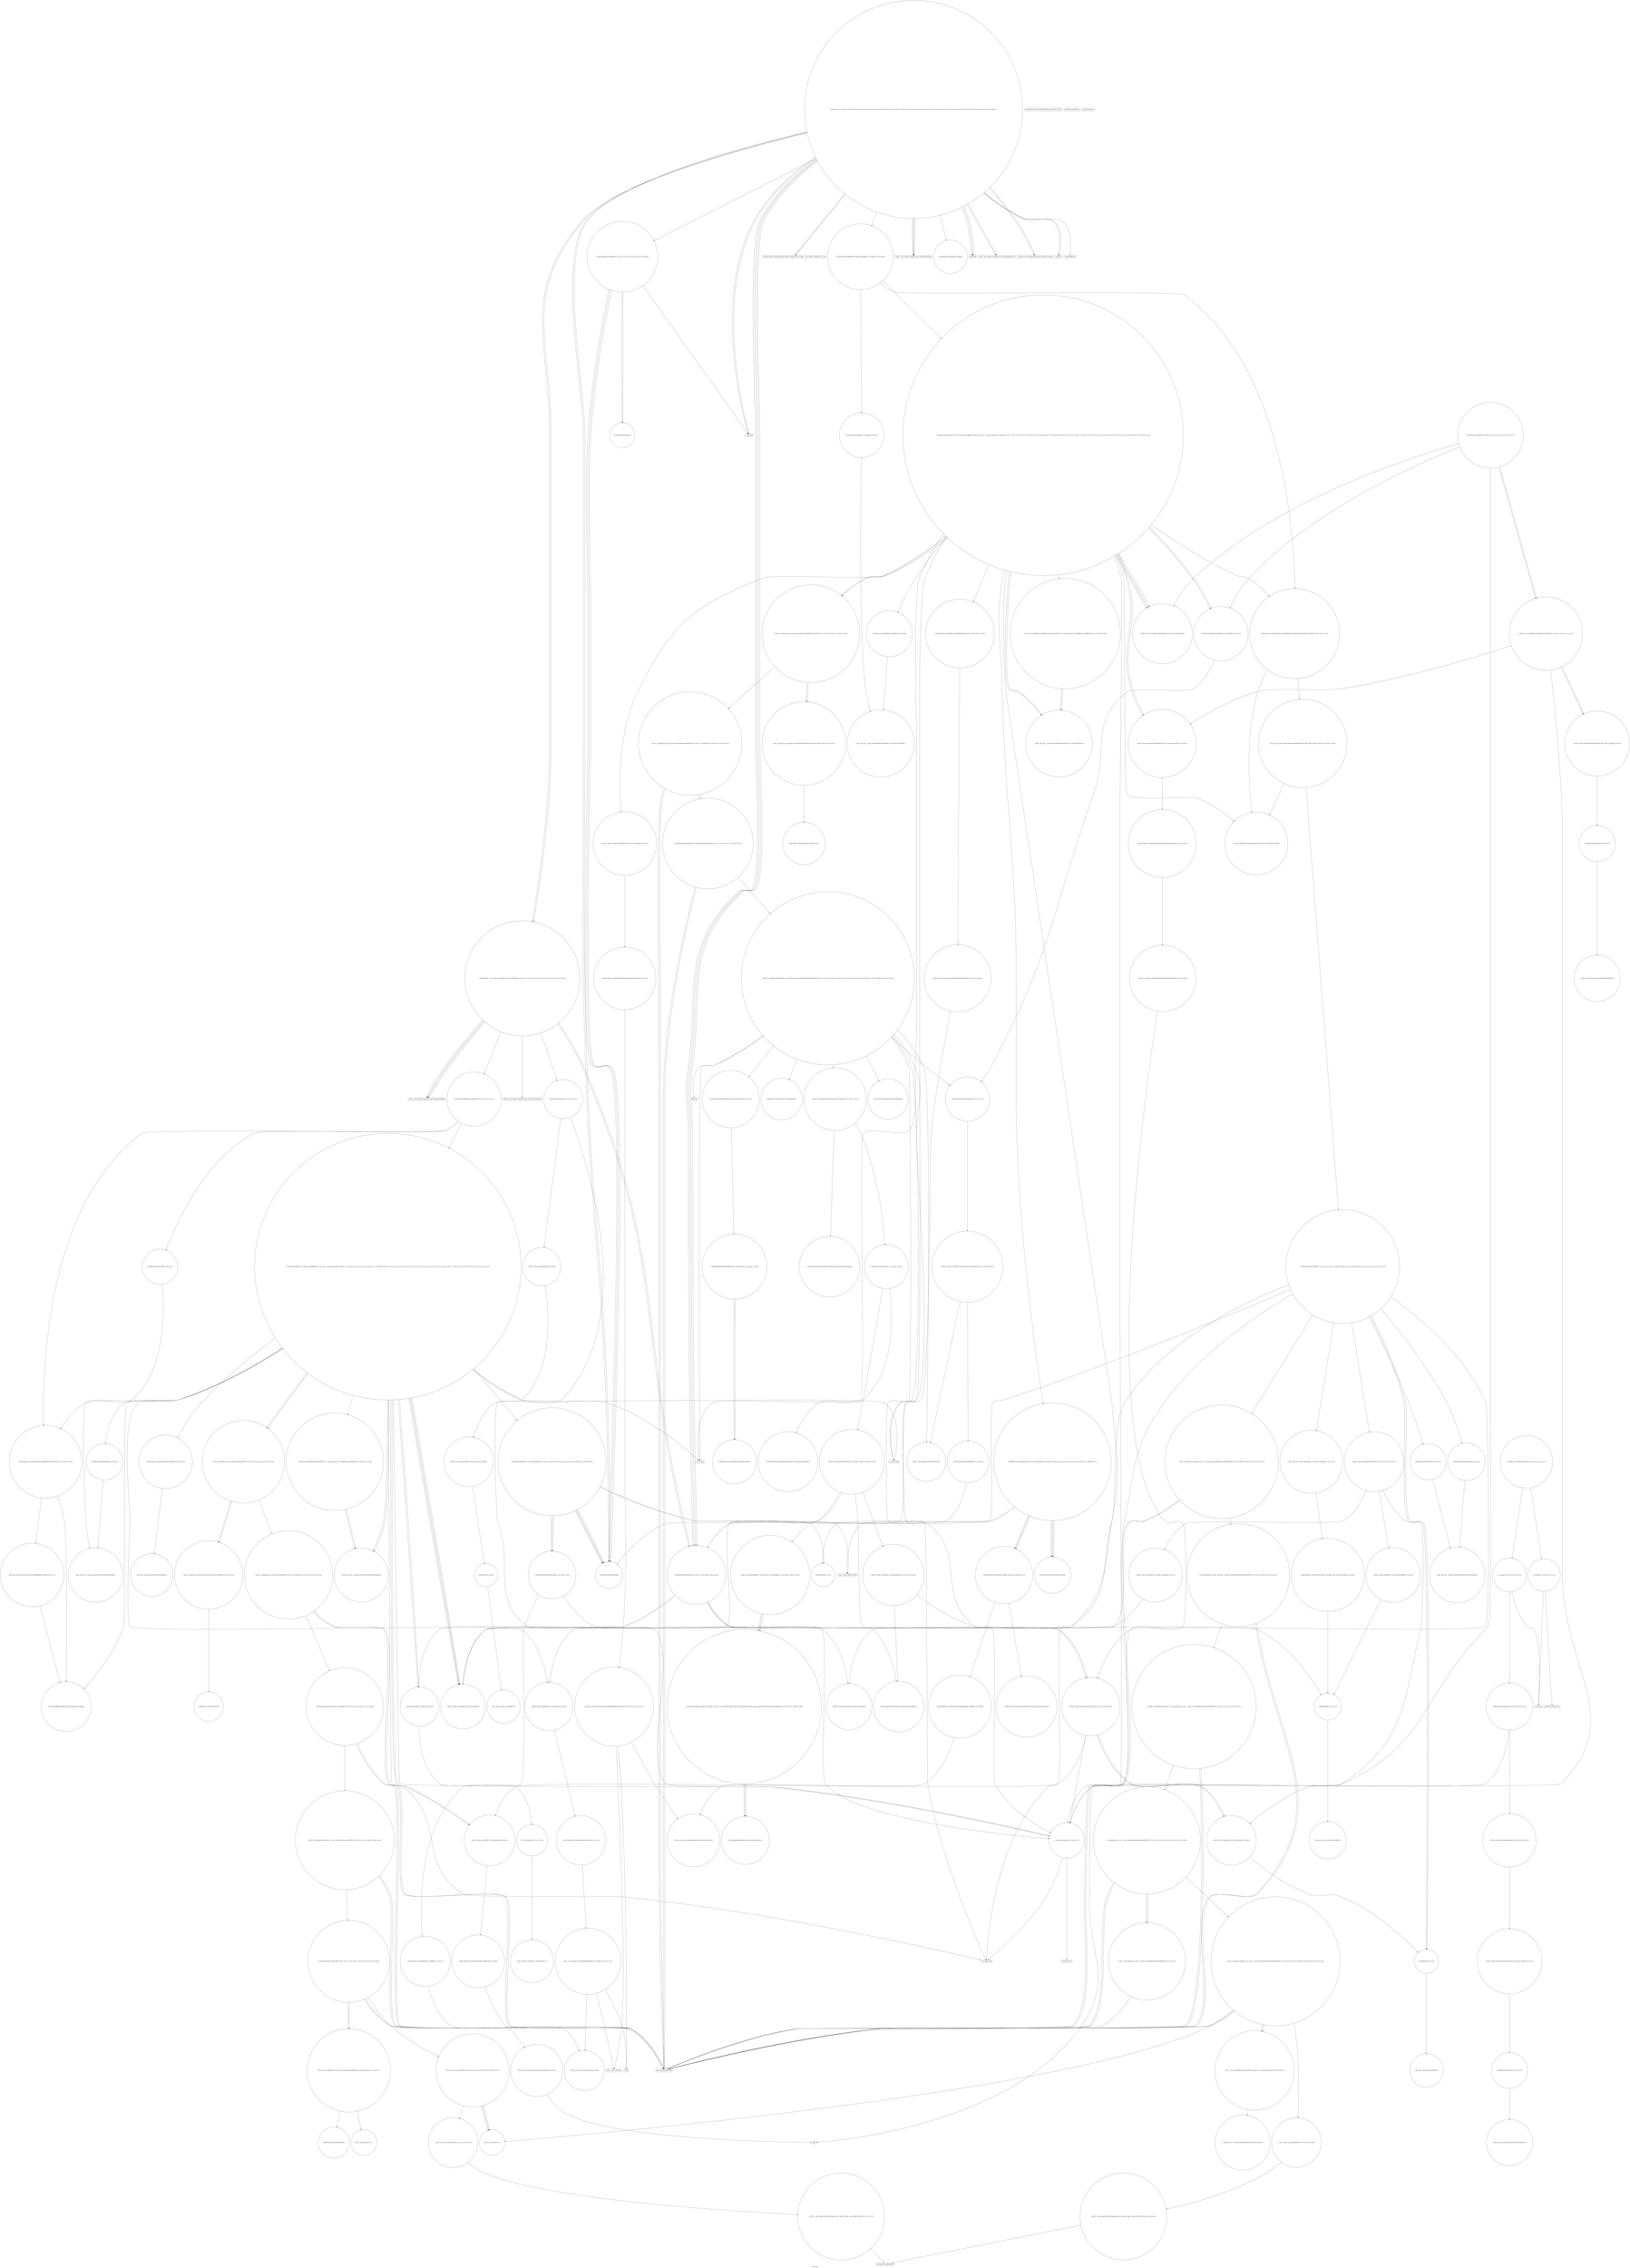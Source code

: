digraph "Call Graph" {
	label="Call Graph";

	Node0x55b1982c3dc0 [shape=record,shape=circle,label="{__cxx_global_var_init|{<s0>1|<s1>2}}"];
	Node0x55b1982c3dc0:s0 -> Node0x55b1982c3e40[color=black];
	Node0x55b1982c3dc0:s1 -> Node0x55b19861a480[color=black];
	Node0x55b19861e020 [shape=record,shape=circle,label="{_ZSt32__make_move_if_noexcept_iteratorIiSt13move_iteratorIPiEET0_PT_|{<s0>155}}"];
	Node0x55b19861e020:s0 -> Node0x55b19861be80[color=black];
	Node0x55b19861a680 [shape=record,shape=circle,label="{_Z5parseRNSt7__cxx1112basic_stringIcSt11char_traitsIcESaIcEEE|{<s0>12|<s1>13|<s2>14|<s3>15|<s4>16|<s5>17|<s6>18|<s7>19|<s8>20}}"];
	Node0x55b19861a680:s0 -> Node0x55b19861a700[color=black];
	Node0x55b19861a680:s1 -> Node0x55b19861a780[color=black];
	Node0x55b19861a680:s2 -> Node0x55b19861a800[color=black];
	Node0x55b19861a680:s3 -> Node0x55b19861a800[color=black];
	Node0x55b19861a680:s4 -> Node0x55b19861a800[color=black];
	Node0x55b19861a680:s5 -> Node0x55b19861a980[color=black];
	Node0x55b19861a680:s6 -> Node0x55b19861a800[color=black];
	Node0x55b19861a680:s7 -> Node0x55b19861a900[color=black];
	Node0x55b19861a680:s8 -> Node0x55b19861a980[color=black];
	Node0x55b19861bb80 [shape=record,shape=circle,label="{_ZSt13__copy_move_aILb1EPiS0_ET1_T0_S2_S1_|{<s0>173}}"];
	Node0x55b19861bb80:s0 -> Node0x55b19861bc80[color=black];
	Node0x55b19861aa00 [shape=record,shape=circle,label="{_Z5matchRKSt6vectorIiSaIiEES3_|{<s0>31|<s1>32|<s2>33|<s3>34|<s4>35|<s5>36}}"];
	Node0x55b19861aa00:s0 -> Node0x55b19861aa80[color=black];
	Node0x55b19861aa00:s1 -> Node0x55b19861aa80[color=black];
	Node0x55b19861aa00:s2 -> Node0x55b19861ab00[color=black];
	Node0x55b19861aa00:s3 -> Node0x55b19861aa80[color=black];
	Node0x55b19861aa00:s4 -> Node0x55b19861ab80[color=black];
	Node0x55b19861aa00:s5 -> Node0x55b19861ab80[color=black];
	Node0x55b19861bf00 [shape=record,shape=circle,label="{_ZN9__gnu_cxx13new_allocatorIiE7destroyIiEEvPT_}"];
	Node0x55b19861ad80 [shape=record,shape=Mrecord,label="{_ZStrsIcSt11char_traitsIcESaIcEERSt13basic_istreamIT_T0_ES7_RNSt7__cxx1112basic_stringIS4_S5_T1_EE}"];
	Node0x55b19861c280 [shape=record,shape=circle,label="{_ZN9__gnu_cxx14__alloc_traitsISaIiEE17_S_select_on_copyERKS1_|{<s0>214}}"];
	Node0x55b19861c280:s0 -> Node0x55b19861c580[color=black];
	Node0x55b19861b100 [shape=record,shape=Mrecord,label="{_ZSt4endlIcSt11char_traitsIcEERSt13basic_ostreamIT_T0_ES6_}"];
	Node0x55b19861c600 [shape=record,shape=circle,label="{_ZNSaIiEC2ERKS_|{<s0>225}}"];
	Node0x55b19861c600:s0 -> Node0x55b19861c680[color=black];
	Node0x55b19861b480 [shape=record,shape=circle,label="{_ZN9__gnu_cxx13new_allocatorISt6vectorIiSaIiEEEC2Ev}"];
	Node0x55b19861c980 [shape=record,shape=circle,label="{_ZSt14__copy_move_a2ILb0EN9__gnu_cxx17__normal_iteratorIPKiSt6vectorIiSaIiEEEEPiET1_T0_SA_S9_|{<s0>239|<s1>240|<s2>241|<s3>242|<s4>243|<s5>244}}"];
	Node0x55b19861c980:s0 -> Node0x55b19861e120[color=black];
	Node0x55b19861c980:s1 -> Node0x55b198620340[color=black];
	Node0x55b19861c980:s2 -> Node0x55b19861e120[color=black];
	Node0x55b19861c980:s3 -> Node0x55b198620340[color=black];
	Node0x55b19861c980:s4 -> Node0x55b19861bc00[color=black];
	Node0x55b19861c980:s5 -> Node0x55b19861ca80[color=black];
	Node0x55b19861b800 [shape=record,shape=circle,label="{_ZSt11__addressofISt6vectorIiSaIiEEEPT_RS3_}"];
	Node0x55b198620540 [shape=record,shape=circle,label="{_ZNKSt6vectorIS_IiSaIiEESaIS1_EE12_M_check_lenEmPKc|{<s0>249|<s1>250|<s2>251|<s3>252|<s4>253|<s5>254|<s6>255|<s7>256|<s8>257}}"];
	Node0x55b198620540:s0 -> Node0x55b1986208c0[color=black];
	Node0x55b198620540:s1 -> Node0x55b198620940[color=black];
	Node0x55b198620540:s2 -> Node0x55b19861daa0[color=black];
	Node0x55b198620540:s3 -> Node0x55b198620940[color=black];
	Node0x55b198620540:s4 -> Node0x55b198620940[color=black];
	Node0x55b198620540:s5 -> Node0x55b19861db20[color=black];
	Node0x55b198620540:s6 -> Node0x55b198620940[color=black];
	Node0x55b198620540:s7 -> Node0x55b1986208c0[color=black];
	Node0x55b198620540:s8 -> Node0x55b1986208c0[color=black];
	Node0x55b19861cba0 [shape=record,shape=circle,label="{_ZN9__gnu_cxx13new_allocatorISt6vectorIiSaIiEEED2Ev}"];
	Node0x55b1986208c0 [shape=record,shape=circle,label="{_ZNKSt6vectorIS_IiSaIiEESaIS1_EE8max_sizeEv|{<s0>266|<s1>267}}"];
	Node0x55b1986208c0:s0 -> Node0x55b198620a40[color=black];
	Node0x55b1986208c0:s1 -> Node0x55b1986209c0[color=black];
	Node0x55b19861cf20 [shape=record,shape=circle,label="{_ZNSt12_Vector_baseIiSaIiEED2Ev|{<s0>92|<s1>93|<s2>94|<s3>95}}"];
	Node0x55b19861cf20:s0 -> Node0x55b19861d0a0[color=black];
	Node0x55b19861cf20:s1 -> Node0x55b19861d120[color=black];
	Node0x55b19861cf20:s2 -> Node0x55b19861d120[color=black];
	Node0x55b19861cf20:s3 -> Node0x55b19861b200[color=black];
	Node0x55b198620c40 [shape=record,shape=circle,label="{_ZN9__gnu_cxx13new_allocatorISt6vectorIiSaIiEEE8allocateEmPKv|{<s0>270|<s1>271|<s2>272}}"];
	Node0x55b198620c40:s0 -> Node0x55b198620ac0[color=black];
	Node0x55b198620c40:s1 -> Node0x55b19861dea0[color=black];
	Node0x55b198620c40:s2 -> Node0x55b19861df20[color=black];
	Node0x55b19861d2a0 [shape=record,shape=circle,label="{_ZN9__gnu_cxx13new_allocatorIiED2Ev}"];
	Node0x55b198620fc0 [shape=record,shape=circle,label="{_ZNKSt13move_iteratorIPSt6vectorIiSaIiEEEdeEv}"];
	Node0x55b19861d620 [shape=record,shape=circle,label="{_ZN9__gnu_cxxmiIPiSt6vectorIiSaIiEEEENS_17__normal_iteratorIT_T0_E15difference_typeERKS8_SB_|{<s0>137|<s1>138}}"];
	Node0x55b19861d620:s0 -> Node0x55b19861d820[color=black];
	Node0x55b19861d620:s1 -> Node0x55b19861d820[color=black];
	Node0x55b198621340 [shape=record,shape=circle,label="{_ZSt4moveIRSt6vectorIiSaIiEEEONSt16remove_referenceIT_E4typeEOS5_}"];
	Node0x55b19861d9a0 [shape=record,shape=Mrecord,label="{__cxa_end_catch}"];
	Node0x55b1986216c0 [shape=record,shape=circle,label="{_ZNSt13move_iteratorIPSt6vectorIiSaIiEEEC2ES3_}"];
	Node0x55b19861dd20 [shape=record,shape=circle,label="{_ZN9__gnu_cxx17__normal_iteratorIPiSt6vectorIiSaIiEEEC2ERKS1_}"];
	Node0x55b1982c3e40 [shape=record,shape=Mrecord,label="{_ZNSt8ios_base4InitC1Ev}"];
	Node0x55b19861e0a0 [shape=record,shape=circle,label="{_ZSt18uninitialized_copyISt13move_iteratorIPiES1_ET0_T_S4_S3_|{<s0>156|<s1>157|<s2>158}}"];
	Node0x55b19861e0a0:s0 -> Node0x55b19861e120[color=black];
	Node0x55b19861e0a0:s1 -> Node0x55b19861e120[color=black];
	Node0x55b19861e0a0:s2 -> Node0x55b19861e1a0[color=black];
	Node0x55b19861a700 [shape=record,shape=circle,label="{_ZNSt6vectorIiSaIiEEC2Ev|{<s0>21|<s1>22}}"];
	Node0x55b19861a700:s0 -> Node0x55b19861cc20[color=black];
	Node0x55b19861a700:s1 -> Node0x55b19861b200[color=black];
	Node0x55b19861bc00 [shape=record,shape=circle,label="{_ZSt12__niter_baseIPiET_S1_}"];
	Node0x55b19861aa80 [shape=record,shape=circle,label="{_ZNKSt6vectorIiSaIiEE4sizeEv}"];
	Node0x55b19861bf80 [shape=record,shape=circle,label="{_ZNSt16allocator_traitsISaISt6vectorIiSaIiEEEE9constructIS2_JRKS2_EEEvRS3_PT_DpOT0_|{<s0>175|<s1>176}}"];
	Node0x55b19861bf80:s0 -> Node0x55b19861c180[color=black];
	Node0x55b19861bf80:s1 -> Node0x55b19861c100[color=black];
	Node0x55b19861ae00 [shape=record,shape=circle,label="{_ZNSt6vectorIS_IiSaIiEESaIS1_EE9push_backERKS1_|{<s0>66|<s1>67|<s2>68}}"];
	Node0x55b19861ae00:s0 -> Node0x55b19861bf80[color=black];
	Node0x55b19861ae00:s1 -> Node0x55b19861c080[color=black];
	Node0x55b19861ae00:s2 -> Node0x55b19861c000[color=black];
	Node0x55b19861c300 [shape=record,shape=circle,label="{_ZNSt12_Vector_baseIiSaIiEEC2EmRKS0_|{<s0>215|<s1>216|<s2>217}}"];
	Node0x55b19861c300:s0 -> Node0x55b19861c700[color=black];
	Node0x55b19861c300:s1 -> Node0x55b19861c780[color=black];
	Node0x55b19861c300:s2 -> Node0x55b19861d120[color=black];
	Node0x55b19861b180 [shape=record,shape=circle,label="{_ZNSt12_Vector_baseISt6vectorIiSaIiEESaIS2_EEC2Ev|{<s0>69}}"];
	Node0x55b19861b180:s0 -> Node0x55b19861b380[color=black];
	Node0x55b19861c680 [shape=record,shape=circle,label="{_ZN9__gnu_cxx13new_allocatorIiEC2ERKS1_}"];
	Node0x55b19861b500 [shape=record,shape=circle,label="{_ZSt8_DestroyIPSt6vectorIiSaIiEES2_EvT_S4_RSaIT0_E|{<s0>74}}"];
	Node0x55b19861b500:s0 -> Node0x55b19861b680[color=black];
	Node0x55b19861ca00 [shape=record,shape=circle,label="{_ZSt12__miter_baseIN9__gnu_cxx17__normal_iteratorIPKiSt6vectorIiSaIiEEEEET_S8_|{<s0>245}}"];
	Node0x55b19861ca00:s0 -> Node0x55b19861e120[color=black];
	Node0x55b19861b880 [shape=record,shape=circle,label="{_ZNSt12_Vector_baseISt6vectorIiSaIiEESaIS2_EE13_M_deallocateEPS2_m|{<s0>83}}"];
	Node0x55b19861b880:s0 -> Node0x55b19861b980[color=black];
	Node0x55b1986205c0 [shape=record,shape=circle,label="{_ZN9__gnu_cxxmiIPSt6vectorIiSaIiEES1_IS3_SaIS3_EEEENS_17__normal_iteratorIT_T0_E15difference_typeERKSA_SD_|{<s0>258|<s1>259}}"];
	Node0x55b1986205c0:s0 -> Node0x55b1986207c0[color=black];
	Node0x55b1986205c0:s1 -> Node0x55b1986207c0[color=black];
	Node0x55b19861cc20 [shape=record,shape=circle,label="{_ZNSt12_Vector_baseIiSaIiEEC2Ev|{<s0>88}}"];
	Node0x55b19861cc20:s0 -> Node0x55b19861cca0[color=black];
	Node0x55b198620940 [shape=record,shape=circle,label="{_ZNKSt6vectorIS_IiSaIiEESaIS1_EE4sizeEv}"];
	Node0x55b19861cfa0 [shape=record,shape=circle,label="{_ZSt8_DestroyIPiEvT_S1_|{<s0>96}}"];
	Node0x55b19861cfa0:s0 -> Node0x55b19861d020[color=black];
	Node0x55b198620cc0 [shape=record,shape=circle,label="{_ZSt22__uninitialized_copy_aISt13move_iteratorIPSt6vectorIiSaIiEEES4_S3_ET0_T_S7_S6_RSaIT1_E|{<s0>273|<s1>274|<s2>275}}"];
	Node0x55b198620cc0:s0 -> Node0x55b19861e120[color=black];
	Node0x55b198620cc0:s1 -> Node0x55b19861e120[color=black];
	Node0x55b198620cc0:s2 -> Node0x55b198620dc0[color=black];
	Node0x55b19861d320 [shape=record,shape=circle,label="{_ZNSt16allocator_traitsISaIiEE9constructIiJRKiEEEvRS0_PT_DpOT0_|{<s0>101|<s1>102}}"];
	Node0x55b19861d320:s0 -> Node0x55b19861d520[color=black];
	Node0x55b19861d320:s1 -> Node0x55b19861d4a0[color=black];
	Node0x55b198621040 [shape=record,shape=circle,label="{_ZNSt13move_iteratorIPSt6vectorIiSaIiEEEppEv}"];
	Node0x55b19861d6a0 [shape=record,shape=circle,label="{_ZNSt6vectorIiSaIiEE5beginEv|{<s0>139}}"];
	Node0x55b19861d6a0:s0 -> Node0x55b19861dd20[color=black];
	Node0x55b1986213c0 [shape=record,shape=circle,label="{_ZNSt12_Vector_baseIiSaIiEEC2EOS1_|{<s0>298|<s1>299|<s2>300|<s3>301}}"];
	Node0x55b1986213c0:s0 -> Node0x55b19861cea0[color=black];
	Node0x55b1986213c0:s1 -> Node0x55b198621440[color=black];
	Node0x55b1986213c0:s2 -> Node0x55b1986214c0[color=black];
	Node0x55b1986213c0:s3 -> Node0x55b198621540[color=black];
	Node0x55b19861da20 [shape=record,shape=circle,label="{_ZNKSt6vectorIiSaIiEE8max_sizeEv|{<s0>145|<s1>146}}"];
	Node0x55b19861da20:s0 -> Node0x55b19861dc20[color=black];
	Node0x55b19861da20:s1 -> Node0x55b19861dba0[color=black];
	Node0x55b198621740 [shape=record,shape=circle,label="{_ZN9__gnu_cxx13new_allocatorISt6vectorIiSaIiEEE7destroyIS3_EEvPT_|{<s0>310}}"];
	Node0x55b198621740:s0 -> Node0x55b19861a980[color=black];
	Node0x55b19861dda0 [shape=record,shape=circle,label="{_ZNSt16allocator_traitsISaIiEE8allocateERS0_m|{<s0>148}}"];
	Node0x55b19861dda0:s0 -> Node0x55b19861de20[color=black];
	Node0x55b19861a400 [shape=record,shape=Mrecord,label="{_ZNSt8ios_base4InitD1Ev}"];
	Node0x55b19861e120 [shape=record,shape=Mrecord,label="{llvm.memcpy.p0i8.p0i8.i64}"];
	Node0x55b19861a780 [shape=record,shape=Mrecord,label="{_ZNKSt7__cxx1112basic_stringIcSt11char_traitsIcESaIcEE4sizeEv}"];
	Node0x55b19861bc80 [shape=record,shape=circle,label="{_ZNSt11__copy_moveILb1ELb1ESt26random_access_iterator_tagE8__copy_mIiEEPT_PKS3_S6_S4_|{<s0>174}}"];
	Node0x55b19861bc80:s0 -> Node0x55b19861bd00[color=black];
	Node0x55b19861ab00 [shape=record,shape=Mrecord,label="{__assert_fail}"];
	Node0x55b19861c000 [shape=record,shape=circle,label="{_ZNSt6vectorIS_IiSaIiEESaIS1_EE17_M_realloc_insertIJRKS1_EEEvN9__gnu_cxx17__normal_iteratorIPS1_S3_EEDpOT_|{<s0>177|<s1>178|<s2>179|<s3>180|<s4>181|<s5>182|<s6>183|<s7>184|<s8>185|<s9>186|<s10>187|<s11>188|<s12>189|<s13>190|<s14>191|<s15>192|<s16>193|<s17>194|<s18>195|<s19>196|<s20>197|<s21>198|<s22>199}}"];
	Node0x55b19861c000:s0 -> Node0x55b198620540[color=black];
	Node0x55b19861c000:s1 -> Node0x55b198620640[color=black];
	Node0x55b19861c000:s2 -> Node0x55b1986205c0[color=black];
	Node0x55b19861c000:s3 -> Node0x55b1986206c0[color=black];
	Node0x55b19861c000:s4 -> Node0x55b19861c180[color=black];
	Node0x55b19861c000:s5 -> Node0x55b19861bf80[color=black];
	Node0x55b19861c000:s6 -> Node0x55b1986207c0[color=black];
	Node0x55b19861c000:s7 -> Node0x55b19861b580[color=black];
	Node0x55b19861c000:s8 -> Node0x55b198620740[color=black];
	Node0x55b19861c000:s9 -> Node0x55b1986207c0[color=black];
	Node0x55b19861c000:s10 -> Node0x55b19861b580[color=black];
	Node0x55b19861c000:s11 -> Node0x55b198620740[color=black];
	Node0x55b19861c000:s12 -> Node0x55b19861b280[color=black];
	Node0x55b19861c000:s13 -> Node0x55b198620840[color=black];
	Node0x55b19861c000:s14 -> Node0x55b19861d9a0[color=black];
	Node0x55b19861c000:s15 -> Node0x55b19861b580[color=black];
	Node0x55b19861c000:s16 -> Node0x55b19861b500[color=black];
	Node0x55b19861c000:s17 -> Node0x55b19861b880[color=black];
	Node0x55b19861c000:s18 -> Node0x55b19861d920[color=black];
	Node0x55b19861c000:s19 -> Node0x55b19861b580[color=black];
	Node0x55b19861c000:s20 -> Node0x55b19861b500[color=black];
	Node0x55b19861c000:s21 -> Node0x55b19861b880[color=black];
	Node0x55b19861c000:s22 -> Node0x55b19861b200[color=black];
	Node0x55b19861ae80 [shape=record,shape=Mrecord,label="{_ZNSt7__cxx1112basic_stringIcSt11char_traitsIcESaIcEED1Ev}"];
	Node0x55b19861c380 [shape=record,shape=circle,label="{_ZNSaIiED2Ev|{<s0>218}}"];
	Node0x55b19861c380:s0 -> Node0x55b19861d2a0[color=black];
	Node0x55b19861b200 [shape=record,shape=circle,label="{__clang_call_terminate|{<s0>70|<s1>71}}"];
	Node0x55b19861b200:s0 -> Node0x55b19861b280[color=black];
	Node0x55b19861b200:s1 -> Node0x55b19861b300[color=black];
	Node0x55b19861c700 [shape=record,shape=circle,label="{_ZNSt12_Vector_baseIiSaIiEE12_Vector_implC2ERKS0_|{<s0>226}}"];
	Node0x55b19861c700:s0 -> Node0x55b19861c600[color=black];
	Node0x55b19861b580 [shape=record,shape=circle,label="{_ZNSt12_Vector_baseISt6vectorIiSaIiEESaIS2_EE19_M_get_Tp_allocatorEv}"];
	Node0x55b19861ca80 [shape=record,shape=circle,label="{_ZSt13__copy_move_aILb0EPKiPiET1_T0_S4_S3_|{<s0>246}}"];
	Node0x55b19861ca80:s0 -> Node0x55b1986203c0[color=black];
	Node0x55b19861b900 [shape=record,shape=circle,label="{_ZNSt12_Vector_baseISt6vectorIiSaIiEESaIS2_EE12_Vector_implD2Ev|{<s0>84}}"];
	Node0x55b19861b900:s0 -> Node0x55b19861cb20[color=black];
	Node0x55b198620640 [shape=record,shape=circle,label="{_ZNSt6vectorIS_IiSaIiEESaIS1_EE5beginEv|{<s0>260}}"];
	Node0x55b198620640:s0 -> Node0x55b198620b40[color=black];
	Node0x55b19861cca0 [shape=record,shape=circle,label="{_ZNSt12_Vector_baseIiSaIiEE12_Vector_implC2Ev|{<s0>89}}"];
	Node0x55b19861cca0:s0 -> Node0x55b19861cd20[color=black];
	Node0x55b1986209c0 [shape=record,shape=circle,label="{_ZNSt16allocator_traitsISaISt6vectorIiSaIiEEEE8max_sizeERKS3_|{<s0>268}}"];
	Node0x55b1986209c0:s0 -> Node0x55b198620ac0[color=black];
	Node0x55b19861d020 [shape=record,shape=circle,label="{_ZNSt12_Destroy_auxILb1EE9__destroyIPiEEvT_S3_}"];
	Node0x55b198620d40 [shape=record,shape=circle,label="{_ZSt32__make_move_if_noexcept_iteratorISt6vectorIiSaIiEESt13move_iteratorIPS2_EET0_PT_|{<s0>276}}"];
	Node0x55b198620d40:s0 -> Node0x55b1986216c0[color=black];
	Node0x55b19861d3a0 [shape=record,shape=circle,label="{_ZNSt6vectorIiSaIiEE17_M_realloc_insertIJRKiEEEvN9__gnu_cxx17__normal_iteratorIPiS1_EEDpOT_|{<s0>103|<s1>104|<s2>105|<s3>106|<s4>107|<s5>108|<s6>109|<s7>110|<s8>111|<s9>112|<s10>113|<s11>114|<s12>115|<s13>116|<s14>117|<s15>118|<s16>119|<s17>120|<s18>121|<s19>122|<s20>123|<s21>124|<s22>125}}"];
	Node0x55b19861d3a0:s0 -> Node0x55b19861d5a0[color=black];
	Node0x55b19861d3a0:s1 -> Node0x55b19861d6a0[color=black];
	Node0x55b19861d3a0:s2 -> Node0x55b19861d620[color=black];
	Node0x55b19861d3a0:s3 -> Node0x55b19861d720[color=black];
	Node0x55b19861d3a0:s4 -> Node0x55b19861d520[color=black];
	Node0x55b19861d3a0:s5 -> Node0x55b19861d320[color=black];
	Node0x55b19861d3a0:s6 -> Node0x55b19861d820[color=black];
	Node0x55b19861d3a0:s7 -> Node0x55b19861cea0[color=black];
	Node0x55b19861d3a0:s8 -> Node0x55b19861d7a0[color=black];
	Node0x55b19861d3a0:s9 -> Node0x55b19861d820[color=black];
	Node0x55b19861d3a0:s10 -> Node0x55b19861cea0[color=black];
	Node0x55b19861d3a0:s11 -> Node0x55b19861d7a0[color=black];
	Node0x55b19861d3a0:s12 -> Node0x55b19861b280[color=black];
	Node0x55b19861d3a0:s13 -> Node0x55b19861d8a0[color=black];
	Node0x55b19861d3a0:s14 -> Node0x55b19861d9a0[color=black];
	Node0x55b19861d3a0:s15 -> Node0x55b19861cea0[color=black];
	Node0x55b19861d3a0:s16 -> Node0x55b19861ce20[color=black];
	Node0x55b19861d3a0:s17 -> Node0x55b19861d0a0[color=black];
	Node0x55b19861d3a0:s18 -> Node0x55b19861d920[color=black];
	Node0x55b19861d3a0:s19 -> Node0x55b19861cea0[color=black];
	Node0x55b19861d3a0:s20 -> Node0x55b19861ce20[color=black];
	Node0x55b19861d3a0:s21 -> Node0x55b19861d0a0[color=black];
	Node0x55b19861d3a0:s22 -> Node0x55b19861b200[color=black];
	Node0x55b1986210c0 [shape=record,shape=Mrecord,label="{llvm.trap}"];
	Node0x55b19861d720 [shape=record,shape=circle,label="{_ZNSt12_Vector_baseIiSaIiEE11_M_allocateEm|{<s0>140}}"];
	Node0x55b19861d720:s0 -> Node0x55b19861dda0[color=black];
	Node0x55b198621440 [shape=record,shape=circle,label="{_ZSt4moveIRSaIiEEONSt16remove_referenceIT_E4typeEOS3_}"];
	Node0x55b19861daa0 [shape=record,shape=Mrecord,label="{_ZSt20__throw_length_errorPKc}"];
	Node0x55b1986217c0 [shape=record,shape=circle,label="{_GLOBAL__sub_I_RalphFurmaniak_0_0.cpp|{<s0>311|<s1>312}}"];
	Node0x55b1986217c0:s0 -> Node0x55b1982c3dc0[color=black];
	Node0x55b1986217c0:s1 -> Node0x55b19861a500[color=black];
	Node0x55b19861de20 [shape=record,shape=circle,label="{_ZN9__gnu_cxx13new_allocatorIiE8allocateEmPKv|{<s0>149|<s1>150|<s2>151}}"];
	Node0x55b19861de20:s0 -> Node0x55b19861dca0[color=black];
	Node0x55b19861de20:s1 -> Node0x55b19861dea0[color=black];
	Node0x55b19861de20:s2 -> Node0x55b19861df20[color=black];
	Node0x55b19861a480 [shape=record,shape=Mrecord,label="{__cxa_atexit}"];
	Node0x55b19861e1a0 [shape=record,shape=circle,label="{_ZNSt20__uninitialized_copyILb1EE13__uninit_copyISt13move_iteratorIPiES3_EET0_T_S6_S5_|{<s0>159|<s1>160|<s2>161}}"];
	Node0x55b19861e1a0:s0 -> Node0x55b19861e120[color=black];
	Node0x55b19861e1a0:s1 -> Node0x55b19861e120[color=black];
	Node0x55b19861e1a0:s2 -> Node0x55b19861e220[color=black];
	Node0x55b19861a800 [shape=record,shape=Mrecord,label="{_ZNSt7__cxx1112basic_stringIcSt11char_traitsIcESaIcEEixEm}"];
	Node0x55b19861bd00 [shape=record,shape=Mrecord,label="{llvm.memmove.p0i8.p0i8.i64}"];
	Node0x55b19861ab80 [shape=record,shape=circle,label="{_ZNKSt6vectorIiSaIiEEixEm}"];
	Node0x55b19861c080 [shape=record,shape=circle,label="{_ZNSt6vectorIS_IiSaIiEESaIS1_EE3endEv|{<s0>200}}"];
	Node0x55b19861c080:s0 -> Node0x55b198620b40[color=black];
	Node0x55b19861af00 [shape=record,shape=circle,label="{_ZNSt6vectorIS_IiSaIiEESaIS1_EEixEm}"];
	Node0x55b19861c400 [shape=record,shape=circle,label="{_ZSt22__uninitialized_copy_aIN9__gnu_cxx17__normal_iteratorIPKiSt6vectorIiSaIiEEEEPiiET0_T_SA_S9_RSaIT1_E|{<s0>219|<s1>220|<s2>221}}"];
	Node0x55b19861c400:s0 -> Node0x55b19861e120[color=black];
	Node0x55b19861c400:s1 -> Node0x55b19861e120[color=black];
	Node0x55b19861c400:s2 -> Node0x55b19861c800[color=black];
	Node0x55b19861b280 [shape=record,shape=Mrecord,label="{__cxa_begin_catch}"];
	Node0x55b19861c780 [shape=record,shape=circle,label="{_ZNSt12_Vector_baseIiSaIiEE17_M_create_storageEm|{<s0>227}}"];
	Node0x55b19861c780:s0 -> Node0x55b19861d720[color=black];
	Node0x55b19861b600 [shape=record,shape=circle,label="{_ZNSt12_Vector_baseISt6vectorIiSaIiEESaIS2_EED2Ev|{<s0>75|<s1>76|<s2>77|<s3>78}}"];
	Node0x55b19861b600:s0 -> Node0x55b19861b880[color=black];
	Node0x55b19861b600:s1 -> Node0x55b19861b900[color=black];
	Node0x55b19861b600:s2 -> Node0x55b19861b900[color=black];
	Node0x55b19861b600:s3 -> Node0x55b19861b200[color=black];
	Node0x55b198620340 [shape=record,shape=circle,label="{_ZSt12__niter_baseIPKiSt6vectorIiSaIiEEET_N9__gnu_cxx17__normal_iteratorIS5_T0_EE|{<s0>247}}"];
	Node0x55b198620340:s0 -> Node0x55b198620440[color=black];
	Node0x55b19861b980 [shape=record,shape=circle,label="{_ZNSt16allocator_traitsISaISt6vectorIiSaIiEEEE10deallocateERS3_PS2_m|{<s0>85}}"];
	Node0x55b19861b980:s0 -> Node0x55b19861ba00[color=black];
	Node0x55b1986206c0 [shape=record,shape=circle,label="{_ZNSt12_Vector_baseISt6vectorIiSaIiEESaIS2_EE11_M_allocateEm|{<s0>261}}"];
	Node0x55b1986206c0:s0 -> Node0x55b198620bc0[color=black];
	Node0x55b19861cd20 [shape=record,shape=circle,label="{_ZNSaIiEC2Ev|{<s0>90}}"];
	Node0x55b19861cd20:s0 -> Node0x55b19861cda0[color=black];
	Node0x55b198620a40 [shape=record,shape=circle,label="{_ZNKSt12_Vector_baseISt6vectorIiSaIiEESaIS2_EE19_M_get_Tp_allocatorEv}"];
	Node0x55b19861d0a0 [shape=record,shape=circle,label="{_ZNSt12_Vector_baseIiSaIiEE13_M_deallocateEPim|{<s0>97}}"];
	Node0x55b19861d0a0:s0 -> Node0x55b19861d1a0[color=black];
	Node0x55b198620dc0 [shape=record,shape=circle,label="{_ZSt18uninitialized_copyISt13move_iteratorIPSt6vectorIiSaIiEEES4_ET0_T_S7_S6_|{<s0>277|<s1>278|<s2>279}}"];
	Node0x55b198620dc0:s0 -> Node0x55b19861e120[color=black];
	Node0x55b198620dc0:s1 -> Node0x55b19861e120[color=black];
	Node0x55b198620dc0:s2 -> Node0x55b198620e40[color=black];
	Node0x55b19861d420 [shape=record,shape=circle,label="{_ZNSt6vectorIiSaIiEE3endEv|{<s0>126}}"];
	Node0x55b19861d420:s0 -> Node0x55b19861dd20[color=black];
	Node0x55b198621140 [shape=record,shape=circle,label="{_ZSteqIPSt6vectorIiSaIiEEEbRKSt13move_iteratorIT_ES8_|{<s0>294|<s1>295}}"];
	Node0x55b198621140:s0 -> Node0x55b1986211c0[color=black];
	Node0x55b198621140:s1 -> Node0x55b1986211c0[color=black];
	Node0x55b19861d7a0 [shape=record,shape=circle,label="{_ZSt34__uninitialized_move_if_noexcept_aIPiS0_SaIiEET0_T_S3_S2_RT1_|{<s0>141|<s1>142|<s2>143}}"];
	Node0x55b19861d7a0:s0 -> Node0x55b19861e020[color=black];
	Node0x55b19861d7a0:s1 -> Node0x55b19861e020[color=black];
	Node0x55b19861d7a0:s2 -> Node0x55b19861dfa0[color=black];
	Node0x55b1986214c0 [shape=record,shape=circle,label="{_ZNSt12_Vector_baseIiSaIiEE12_Vector_implC2EOS0_|{<s0>302|<s1>303}}"];
	Node0x55b1986214c0:s0 -> Node0x55b198621440[color=black];
	Node0x55b1986214c0:s1 -> Node0x55b19861c600[color=black];
	Node0x55b19861db20 [shape=record,shape=circle,label="{_ZSt3maxImERKT_S2_S2_}"];
	Node0x55b19861dea0 [shape=record,shape=Mrecord,label="{_ZSt17__throw_bad_allocv}"];
	Node0x55b19861a500 [shape=record,shape=circle,label="{__cxx_global_var_init.1|{<s0>3|<s1>4}}"];
	Node0x55b19861a500:s0 -> Node0x55b19861a580[color=black];
	Node0x55b19861a500:s1 -> Node0x55b19861a480[color=black];
	Node0x55b19861e220 [shape=record,shape=circle,label="{_ZSt4copyISt13move_iteratorIPiES1_ET0_T_S4_S3_|{<s0>162|<s1>163|<s2>164|<s3>165|<s4>166}}"];
	Node0x55b19861e220:s0 -> Node0x55b19861e120[color=black];
	Node0x55b19861e220:s1 -> Node0x55b19861bb00[color=black];
	Node0x55b19861e220:s2 -> Node0x55b19861e120[color=black];
	Node0x55b19861e220:s3 -> Node0x55b19861bb00[color=black];
	Node0x55b19861e220:s4 -> Node0x55b19861e2a0[color=black];
	Node0x55b19861a880 [shape=record,shape=Mrecord,label="{__gxx_personality_v0}"];
	Node0x55b19861bd80 [shape=record,shape=circle,label="{_ZSt12__miter_baseIPiET_S1_}"];
	Node0x55b19861ac00 [shape=record,shape=circle,label="{main|{<s0>37|<s1>38|<s2>39|<s3>40|<s4>41|<s5>42|<s6>43|<s7>44|<s8>45|<s9>46|<s10>47|<s11>48|<s12>49|<s13>50|<s14>51|<s15>52|<s16>53|<s17>54|<s18>55|<s19>56|<s20>57|<s21>58|<s22>59|<s23>60|<s24>61|<s25>62|<s26>63|<s27>64|<s28>65}}"];
	Node0x55b19861ac00:s0 -> Node0x55b19861ac80[color=black];
	Node0x55b19861ac00:s1 -> Node0x55b19861ac80[color=black];
	Node0x55b19861ac00:s2 -> Node0x55b19861ac80[color=black];
	Node0x55b19861ac00:s3 -> Node0x55b19861ad00[color=black];
	Node0x55b19861ac00:s4 -> Node0x55b19861ad80[color=black];
	Node0x55b19861ac00:s5 -> Node0x55b19861a680[color=black];
	Node0x55b19861ac00:s6 -> Node0x55b19861ae00[color=black];
	Node0x55b19861ac00:s7 -> Node0x55b19861aa80[color=black];
	Node0x55b19861ac00:s8 -> Node0x55b19861ab00[color=black];
	Node0x55b19861ac00:s9 -> Node0x55b19861a980[color=black];
	Node0x55b19861ac00:s10 -> Node0x55b19861a980[color=black];
	Node0x55b19861ac00:s11 -> Node0x55b19861ae80[color=black];
	Node0x55b19861ac00:s12 -> Node0x55b19861ae80[color=black];
	Node0x55b19861ac00:s13 -> Node0x55b19861ad00[color=black];
	Node0x55b19861ac00:s14 -> Node0x55b19861ad80[color=black];
	Node0x55b19861ac00:s15 -> Node0x55b19861a680[color=black];
	Node0x55b19861ac00:s16 -> Node0x55b19861aa80[color=black];
	Node0x55b19861ac00:s17 -> Node0x55b19861ab00[color=black];
	Node0x55b19861ac00:s18 -> Node0x55b19861af00[color=black];
	Node0x55b19861ac00:s19 -> Node0x55b19861aa00[color=black];
	Node0x55b19861ac00:s20 -> Node0x55b19861a980[color=black];
	Node0x55b19861ac00:s21 -> Node0x55b19861af80[color=black];
	Node0x55b19861ac00:s22 -> Node0x55b19861b000[color=black];
	Node0x55b19861ac00:s23 -> Node0x55b19861af80[color=black];
	Node0x55b19861ac00:s24 -> Node0x55b19861b000[color=black];
	Node0x55b19861ac00:s25 -> Node0x55b19861b080[color=black];
	Node0x55b19861ac00:s26 -> Node0x55b19861a980[color=black];
	Node0x55b19861ac00:s27 -> Node0x55b19861ae80[color=black];
	Node0x55b19861ac00:s28 -> Node0x55b19861ae80[color=black];
	Node0x55b19861c100 [shape=record,shape=circle,label="{_ZN9__gnu_cxx13new_allocatorISt6vectorIiSaIiEEE9constructIS3_JRKS3_EEEvPT_DpOT0_|{<s0>201|<s1>202}}"];
	Node0x55b19861c100:s0 -> Node0x55b19861c180[color=black];
	Node0x55b19861c100:s1 -> Node0x55b19861c200[color=black];
	Node0x55b19861af80 [shape=record,shape=Mrecord,label="{_ZStlsISt11char_traitsIcEERSt13basic_ostreamIcT_ES5_PKc}"];
	Node0x55b19861c480 [shape=record,shape=circle,label="{_ZNKSt6vectorIiSaIiEE5beginEv|{<s0>222}}"];
	Node0x55b19861c480:s0 -> Node0x55b1986204c0[color=black];
	Node0x55b19861b300 [shape=record,shape=Mrecord,label="{_ZSt9terminatev}"];
	Node0x55b19861c800 [shape=record,shape=circle,label="{_ZSt18uninitialized_copyIN9__gnu_cxx17__normal_iteratorIPKiSt6vectorIiSaIiEEEEPiET0_T_SA_S9_|{<s0>228|<s1>229|<s2>230}}"];
	Node0x55b19861c800:s0 -> Node0x55b19861e120[color=black];
	Node0x55b19861c800:s1 -> Node0x55b19861e120[color=black];
	Node0x55b19861c800:s2 -> Node0x55b19861c880[color=black];
	Node0x55b19861b680 [shape=record,shape=circle,label="{_ZSt8_DestroyIPSt6vectorIiSaIiEEEvT_S4_|{<s0>79}}"];
	Node0x55b19861b680:s0 -> Node0x55b19861b700[color=black];
	Node0x55b1986203c0 [shape=record,shape=circle,label="{_ZNSt11__copy_moveILb0ELb1ESt26random_access_iterator_tagE8__copy_mIiEEPT_PKS3_S6_S4_|{<s0>248}}"];
	Node0x55b1986203c0:s0 -> Node0x55b19861bd00[color=black];
	Node0x55b19861ba00 [shape=record,shape=circle,label="{_ZN9__gnu_cxx13new_allocatorISt6vectorIiSaIiEEE10deallocateEPS3_m|{<s0>86}}"];
	Node0x55b19861ba00:s0 -> Node0x55b19861ba80[color=black];
	Node0x55b198620740 [shape=record,shape=circle,label="{_ZSt34__uninitialized_move_if_noexcept_aIPSt6vectorIiSaIiEES3_SaIS2_EET0_T_S6_S5_RT1_|{<s0>262|<s1>263|<s2>264}}"];
	Node0x55b198620740:s0 -> Node0x55b198620d40[color=black];
	Node0x55b198620740:s1 -> Node0x55b198620d40[color=black];
	Node0x55b198620740:s2 -> Node0x55b198620cc0[color=black];
	Node0x55b19861cda0 [shape=record,shape=circle,label="{_ZN9__gnu_cxx13new_allocatorIiEC2Ev}"];
	Node0x55b198620ac0 [shape=record,shape=circle,label="{_ZNK9__gnu_cxx13new_allocatorISt6vectorIiSaIiEEE8max_sizeEv}"];
	Node0x55b19861d120 [shape=record,shape=circle,label="{_ZNSt12_Vector_baseIiSaIiEE12_Vector_implD2Ev|{<s0>98}}"];
	Node0x55b19861d120:s0 -> Node0x55b19861c380[color=black];
	Node0x55b198620e40 [shape=record,shape=circle,label="{_ZNSt20__uninitialized_copyILb0EE13__uninit_copyISt13move_iteratorIPSt6vectorIiSaIiEEES6_EET0_T_S9_S8_|{<s0>280|<s1>281|<s2>282|<s3>283|<s4>284|<s5>285|<s6>286|<s7>287|<s8>288|<s9>289|<s10>290}}"];
	Node0x55b198620e40:s0 -> Node0x55b198620ec0[color=black];
	Node0x55b198620e40:s1 -> Node0x55b19861b800[color=black];
	Node0x55b198620e40:s2 -> Node0x55b198620fc0[color=black];
	Node0x55b198620e40:s3 -> Node0x55b198620f40[color=black];
	Node0x55b198620e40:s4 -> Node0x55b198621040[color=black];
	Node0x55b198620e40:s5 -> Node0x55b19861b280[color=black];
	Node0x55b198620e40:s6 -> Node0x55b19861b680[color=black];
	Node0x55b198620e40:s7 -> Node0x55b19861d920[color=black];
	Node0x55b198620e40:s8 -> Node0x55b19861d9a0[color=black];
	Node0x55b198620e40:s9 -> Node0x55b1986210c0[color=black];
	Node0x55b198620e40:s10 -> Node0x55b19861b200[color=black];
	Node0x55b19861d4a0 [shape=record,shape=circle,label="{_ZN9__gnu_cxx13new_allocatorIiE9constructIiJRKiEEEvPT_DpOT0_|{<s0>127}}"];
	Node0x55b19861d4a0:s0 -> Node0x55b19861d520[color=black];
	Node0x55b1986211c0 [shape=record,shape=circle,label="{_ZNKSt13move_iteratorIPSt6vectorIiSaIiEEE4baseEv}"];
	Node0x55b19861d820 [shape=record,shape=circle,label="{_ZNK9__gnu_cxx17__normal_iteratorIPiSt6vectorIiSaIiEEE4baseEv}"];
	Node0x55b198621540 [shape=record,shape=circle,label="{_ZNSt12_Vector_baseIiSaIiEE12_Vector_impl12_M_swap_dataERS2_|{<s0>304|<s1>305|<s2>306}}"];
	Node0x55b198621540:s0 -> Node0x55b1986215c0[color=black];
	Node0x55b198621540:s1 -> Node0x55b1986215c0[color=black];
	Node0x55b198621540:s2 -> Node0x55b1986215c0[color=black];
	Node0x55b19861dba0 [shape=record,shape=circle,label="{_ZNSt16allocator_traitsISaIiEE8max_sizeERKS0_|{<s0>147}}"];
	Node0x55b19861dba0:s0 -> Node0x55b19861dca0[color=black];
	Node0x55b19861df20 [shape=record,shape=Mrecord,label="{_Znwm}"];
	Node0x55b19861a580 [shape=record,shape=circle,label="{_ZNSt6vectorIS_IiSaIiEESaIS1_EEC2Ev|{<s0>5|<s1>6}}"];
	Node0x55b19861a580:s0 -> Node0x55b19861b180[color=black];
	Node0x55b19861a580:s1 -> Node0x55b19861b200[color=black];
	Node0x55b19861e2a0 [shape=record,shape=circle,label="{_ZSt14__copy_move_a2ILb1EPiS0_ET1_T0_S2_S1_|{<s0>167|<s1>168|<s2>169|<s3>170}}"];
	Node0x55b19861e2a0:s0 -> Node0x55b19861bc00[color=black];
	Node0x55b19861e2a0:s1 -> Node0x55b19861bc00[color=black];
	Node0x55b19861e2a0:s2 -> Node0x55b19861bc00[color=black];
	Node0x55b19861e2a0:s3 -> Node0x55b19861bb80[color=black];
	Node0x55b19861a900 [shape=record,shape=circle,label="{_ZNSt6vectorIiSaIiEE9push_backERKi|{<s0>23|<s1>24|<s2>25}}"];
	Node0x55b19861a900:s0 -> Node0x55b19861d320[color=black];
	Node0x55b19861a900:s1 -> Node0x55b19861d420[color=black];
	Node0x55b19861a900:s2 -> Node0x55b19861d3a0[color=black];
	Node0x55b19861be00 [shape=record,shape=circle,label="{_ZNKSt13move_iteratorIPiE4baseEv}"];
	Node0x55b19861ac80 [shape=record,shape=Mrecord,label="{_ZNSirsERi}"];
	Node0x55b19861c180 [shape=record,shape=circle,label="{_ZSt7forwardIRKSt6vectorIiSaIiEEEOT_RNSt16remove_referenceIS5_E4typeE}"];
	Node0x55b19861b000 [shape=record,shape=Mrecord,label="{_ZNSolsEi}"];
	Node0x55b19861c500 [shape=record,shape=circle,label="{_ZNKSt6vectorIiSaIiEE3endEv|{<s0>223}}"];
	Node0x55b19861c500:s0 -> Node0x55b1986204c0[color=black];
	Node0x55b19861b380 [shape=record,shape=circle,label="{_ZNSt12_Vector_baseISt6vectorIiSaIiEESaIS2_EE12_Vector_implC2Ev|{<s0>72}}"];
	Node0x55b19861b380:s0 -> Node0x55b19861b400[color=black];
	Node0x55b19861c880 [shape=record,shape=circle,label="{_ZNSt20__uninitialized_copyILb1EE13__uninit_copyIN9__gnu_cxx17__normal_iteratorIPKiSt6vectorIiSaIiEEEEPiEET0_T_SC_SB_|{<s0>231|<s1>232|<s2>233}}"];
	Node0x55b19861c880:s0 -> Node0x55b19861e120[color=black];
	Node0x55b19861c880:s1 -> Node0x55b19861e120[color=black];
	Node0x55b19861c880:s2 -> Node0x55b19861c900[color=black];
	Node0x55b19861b700 [shape=record,shape=circle,label="{_ZNSt12_Destroy_auxILb0EE9__destroyIPSt6vectorIiSaIiEEEEvT_S6_|{<s0>80|<s1>81}}"];
	Node0x55b19861b700:s0 -> Node0x55b19861b800[color=black];
	Node0x55b19861b700:s1 -> Node0x55b19861b780[color=black];
	Node0x55b198620440 [shape=record,shape=circle,label="{_ZNK9__gnu_cxx17__normal_iteratorIPKiSt6vectorIiSaIiEEE4baseEv}"];
	Node0x55b19861ba80 [shape=record,shape=Mrecord,label="{_ZdlPv}"];
	Node0x55b1986207c0 [shape=record,shape=circle,label="{_ZNK9__gnu_cxx17__normal_iteratorIPSt6vectorIiSaIiEES1_IS3_SaIS3_EEE4baseEv}"];
	Node0x55b19861ce20 [shape=record,shape=circle,label="{_ZSt8_DestroyIPiiEvT_S1_RSaIT0_E|{<s0>91}}"];
	Node0x55b19861ce20:s0 -> Node0x55b19861cfa0[color=black];
	Node0x55b198620b40 [shape=record,shape=circle,label="{_ZN9__gnu_cxx17__normal_iteratorIPSt6vectorIiSaIiEES1_IS3_SaIS3_EEEC2ERKS4_}"];
	Node0x55b19861d1a0 [shape=record,shape=circle,label="{_ZNSt16allocator_traitsISaIiEE10deallocateERS0_Pim|{<s0>99}}"];
	Node0x55b19861d1a0:s0 -> Node0x55b19861d220[color=black];
	Node0x55b198620ec0 [shape=record,shape=circle,label="{_ZStneIPSt6vectorIiSaIiEEEbRKSt13move_iteratorIT_ES8_|{<s0>291}}"];
	Node0x55b198620ec0:s0 -> Node0x55b198621140[color=black];
	Node0x55b19861d520 [shape=record,shape=circle,label="{_ZSt7forwardIRKiEOT_RNSt16remove_referenceIS2_E4typeE}"];
	Node0x55b198621240 [shape=record,shape=circle,label="{_ZSt7forwardISt6vectorIiSaIiEEEOT_RNSt16remove_referenceIS3_E4typeE}"];
	Node0x55b19861d8a0 [shape=record,shape=circle,label="{_ZNSt16allocator_traitsISaIiEE7destroyIiEEvRS0_PT_|{<s0>144}}"];
	Node0x55b19861d8a0:s0 -> Node0x55b19861bf00[color=black];
	Node0x55b1986215c0 [shape=record,shape=circle,label="{_ZSt4swapIPiENSt9enable_ifIXsr6__and_ISt6__not_ISt15__is_tuple_likeIT_EESt21is_move_constructibleIS4_ESt18is_move_assignableIS4_EEE5valueEvE4typeERS4_SD_|{<s0>307|<s1>308|<s2>309}}"];
	Node0x55b1986215c0:s0 -> Node0x55b198621640[color=black];
	Node0x55b1986215c0:s1 -> Node0x55b198621640[color=black];
	Node0x55b1986215c0:s2 -> Node0x55b198621640[color=black];
	Node0x55b19861dc20 [shape=record,shape=circle,label="{_ZNKSt12_Vector_baseIiSaIiEE19_M_get_Tp_allocatorEv}"];
	Node0x55b19861dfa0 [shape=record,shape=circle,label="{_ZSt22__uninitialized_copy_aISt13move_iteratorIPiES1_iET0_T_S4_S3_RSaIT1_E|{<s0>152|<s1>153|<s2>154}}"];
	Node0x55b19861dfa0:s0 -> Node0x55b19861e120[color=black];
	Node0x55b19861dfa0:s1 -> Node0x55b19861e120[color=black];
	Node0x55b19861dfa0:s2 -> Node0x55b19861e0a0[color=black];
	Node0x55b19861a600 [shape=record,shape=circle,label="{_ZNSt6vectorIS_IiSaIiEESaIS1_EED2Ev|{<s0>7|<s1>8|<s2>9|<s3>10|<s4>11}}"];
	Node0x55b19861a600:s0 -> Node0x55b19861b580[color=black];
	Node0x55b19861a600:s1 -> Node0x55b19861b500[color=black];
	Node0x55b19861a600:s2 -> Node0x55b19861b600[color=black];
	Node0x55b19861a600:s3 -> Node0x55b19861b600[color=black];
	Node0x55b19861a600:s4 -> Node0x55b19861b200[color=black];
	Node0x55b19861bb00 [shape=record,shape=circle,label="{_ZSt12__miter_baseIPiEDTcl12__miter_basecldtfp_4baseEEESt13move_iteratorIT_E|{<s0>171|<s1>172}}"];
	Node0x55b19861bb00:s0 -> Node0x55b19861be00[color=black];
	Node0x55b19861bb00:s1 -> Node0x55b19861bd80[color=black];
	Node0x55b19861a980 [shape=record,shape=circle,label="{_ZNSt6vectorIiSaIiEED2Ev|{<s0>26|<s1>27|<s2>28|<s3>29|<s4>30}}"];
	Node0x55b19861a980:s0 -> Node0x55b19861cea0[color=black];
	Node0x55b19861a980:s1 -> Node0x55b19861ce20[color=black];
	Node0x55b19861a980:s2 -> Node0x55b19861cf20[color=black];
	Node0x55b19861a980:s3 -> Node0x55b19861cf20[color=black];
	Node0x55b19861a980:s4 -> Node0x55b19861b200[color=black];
	Node0x55b19861be80 [shape=record,shape=circle,label="{_ZNSt13move_iteratorIPiEC2ES0_}"];
	Node0x55b19861ad00 [shape=record,shape=Mrecord,label="{_ZNSt7__cxx1112basic_stringIcSt11char_traitsIcESaIcEEC1Ev}"];
	Node0x55b19861c200 [shape=record,shape=circle,label="{_ZNSt6vectorIiSaIiEEC2ERKS1_|{<s0>203|<s1>204|<s2>205|<s3>206|<s4>207|<s5>208|<s6>209|<s7>210|<s8>211|<s9>212|<s10>213}}"];
	Node0x55b19861c200:s0 -> Node0x55b19861aa80[color=black];
	Node0x55b19861c200:s1 -> Node0x55b19861dc20[color=black];
	Node0x55b19861c200:s2 -> Node0x55b19861c280[color=black];
	Node0x55b19861c200:s3 -> Node0x55b19861c300[color=black];
	Node0x55b19861c200:s4 -> Node0x55b19861c380[color=black];
	Node0x55b19861c200:s5 -> Node0x55b19861c480[color=black];
	Node0x55b19861c200:s6 -> Node0x55b19861c500[color=black];
	Node0x55b19861c200:s7 -> Node0x55b19861cea0[color=black];
	Node0x55b19861c200:s8 -> Node0x55b19861c400[color=black];
	Node0x55b19861c200:s9 -> Node0x55b19861c380[color=black];
	Node0x55b19861c200:s10 -> Node0x55b19861cf20[color=black];
	Node0x55b19861b080 [shape=record,shape=Mrecord,label="{_ZNSolsEPFRSoS_E}"];
	Node0x55b19861c580 [shape=record,shape=circle,label="{_ZNSt16allocator_traitsISaIiEE37select_on_container_copy_constructionERKS0_|{<s0>224}}"];
	Node0x55b19861c580:s0 -> Node0x55b19861c600[color=black];
	Node0x55b19861b400 [shape=record,shape=circle,label="{_ZNSaISt6vectorIiSaIiEEEC2Ev|{<s0>73}}"];
	Node0x55b19861b400:s0 -> Node0x55b19861b480[color=black];
	Node0x55b19861c900 [shape=record,shape=circle,label="{_ZSt4copyIN9__gnu_cxx17__normal_iteratorIPKiSt6vectorIiSaIiEEEEPiET0_T_SA_S9_|{<s0>234|<s1>235|<s2>236|<s3>237|<s4>238}}"];
	Node0x55b19861c900:s0 -> Node0x55b19861e120[color=black];
	Node0x55b19861c900:s1 -> Node0x55b19861ca00[color=black];
	Node0x55b19861c900:s2 -> Node0x55b19861e120[color=black];
	Node0x55b19861c900:s3 -> Node0x55b19861ca00[color=black];
	Node0x55b19861c900:s4 -> Node0x55b19861c980[color=black];
	Node0x55b19861b780 [shape=record,shape=circle,label="{_ZSt8_DestroyISt6vectorIiSaIiEEEvPT_|{<s0>82}}"];
	Node0x55b19861b780:s0 -> Node0x55b19861a980[color=black];
	Node0x55b1986204c0 [shape=record,shape=circle,label="{_ZN9__gnu_cxx17__normal_iteratorIPKiSt6vectorIiSaIiEEEC2ERKS2_}"];
	Node0x55b19861cb20 [shape=record,shape=circle,label="{_ZNSaISt6vectorIiSaIiEEED2Ev|{<s0>87}}"];
	Node0x55b19861cb20:s0 -> Node0x55b19861cba0[color=black];
	Node0x55b198620840 [shape=record,shape=circle,label="{_ZNSt16allocator_traitsISaISt6vectorIiSaIiEEEE7destroyIS2_EEvRS3_PT_|{<s0>265}}"];
	Node0x55b198620840:s0 -> Node0x55b198621740[color=black];
	Node0x55b19861cea0 [shape=record,shape=circle,label="{_ZNSt12_Vector_baseIiSaIiEE19_M_get_Tp_allocatorEv}"];
	Node0x55b198620bc0 [shape=record,shape=circle,label="{_ZNSt16allocator_traitsISaISt6vectorIiSaIiEEEE8allocateERS3_m|{<s0>269}}"];
	Node0x55b198620bc0:s0 -> Node0x55b198620c40[color=black];
	Node0x55b19861d220 [shape=record,shape=circle,label="{_ZN9__gnu_cxx13new_allocatorIiE10deallocateEPim|{<s0>100}}"];
	Node0x55b19861d220:s0 -> Node0x55b19861ba80[color=black];
	Node0x55b198620f40 [shape=record,shape=circle,label="{_ZSt10_ConstructISt6vectorIiSaIiEEJS2_EEvPT_DpOT0_|{<s0>292|<s1>293}}"];
	Node0x55b198620f40:s0 -> Node0x55b198621240[color=black];
	Node0x55b198620f40:s1 -> Node0x55b1986212c0[color=black];
	Node0x55b19861d5a0 [shape=record,shape=circle,label="{_ZNKSt6vectorIiSaIiEE12_M_check_lenEmPKc|{<s0>128|<s1>129|<s2>130|<s3>131|<s4>132|<s5>133|<s6>134|<s7>135|<s8>136}}"];
	Node0x55b19861d5a0:s0 -> Node0x55b19861da20[color=black];
	Node0x55b19861d5a0:s1 -> Node0x55b19861aa80[color=black];
	Node0x55b19861d5a0:s2 -> Node0x55b19861daa0[color=black];
	Node0x55b19861d5a0:s3 -> Node0x55b19861aa80[color=black];
	Node0x55b19861d5a0:s4 -> Node0x55b19861aa80[color=black];
	Node0x55b19861d5a0:s5 -> Node0x55b19861db20[color=black];
	Node0x55b19861d5a0:s6 -> Node0x55b19861aa80[color=black];
	Node0x55b19861d5a0:s7 -> Node0x55b19861da20[color=black];
	Node0x55b19861d5a0:s8 -> Node0x55b19861da20[color=black];
	Node0x55b1986212c0 [shape=record,shape=circle,label="{_ZNSt6vectorIiSaIiEEC2EOS1_|{<s0>296|<s1>297}}"];
	Node0x55b1986212c0:s0 -> Node0x55b198621340[color=black];
	Node0x55b1986212c0:s1 -> Node0x55b1986213c0[color=black];
	Node0x55b19861d920 [shape=record,shape=Mrecord,label="{__cxa_rethrow}"];
	Node0x55b198621640 [shape=record,shape=circle,label="{_ZSt4moveIRPiEONSt16remove_referenceIT_E4typeEOS3_}"];
	Node0x55b19861dca0 [shape=record,shape=circle,label="{_ZNK9__gnu_cxx13new_allocatorIiE8max_sizeEv}"];
}
